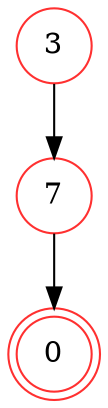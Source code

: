 digraph {   
    node [shape = doublecircle, color = firebrick1] 0 ;
    node [shape = circle];
    node [color= firebrick1];
    3 -> 7 -> 0;	
}